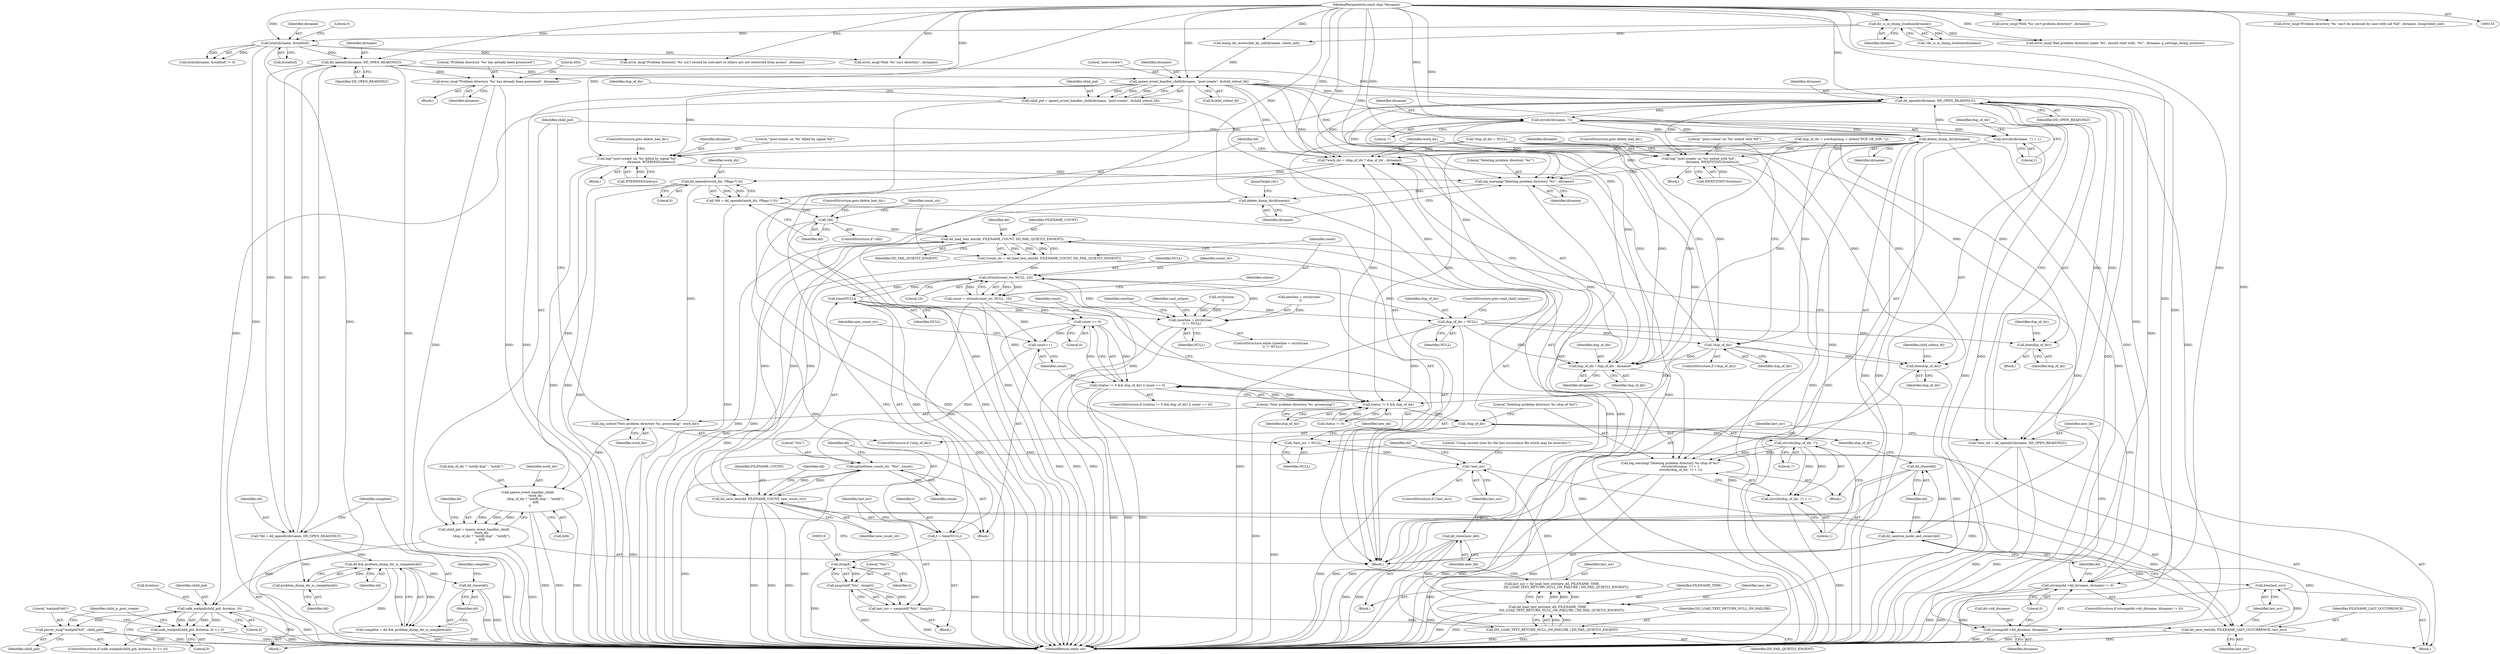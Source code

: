 digraph "0_abrt_8939398b82006ba1fec4ed491339fc075f43fc7c_0@API" {
"1000219" [label="(Call,dd_opendir(dirname, DD_OPEN_READONLY))"];
"1000154" [label="(Call,lstat(dirname, &statbuf))"];
"1000138" [label="(Call,dir_is_in_dump_location(dirname))"];
"1000134" [label="(MethodParameterIn,const char *dirname)"];
"1000217" [label="(Call,*dd = dd_opendir(dirname, DD_OPEN_READONLY))"];
"1000225" [label="(Call,dd && problem_dump_dir_is_complete(dd))"];
"1000223" [label="(Call,complete = dd && problem_dump_dir_is_complete(dd))"];
"1000229" [label="(Call,dd_close(dd))"];
"1000227" [label="(Call,problem_dump_dir_is_complete(dd))"];
"1000234" [label="(Call,error_msg(\"Problem directory '%s' has already been processed\", dirname))"];
"1000268" [label="(Call,spawn_event_handler_child(dirname, \"post-create\", &child_stdout_fd))"];
"1000266" [label="(Call,child_pid = spawn_event_handler_child(dirname, \"post-create\", &child_stdout_fd))"];
"1000376" [label="(Call,safe_waitpid(child_pid, &status, 0))"];
"1000375" [label="(Call,safe_waitpid(child_pid, &status, 0) <= 0)"];
"1000382" [label="(Call,perror_msg(\"waitpid(%d)\", child_pid))"];
"1000398" [label="(Call,log(\"'post-create' on '%s' killed by signal %d\",\n                            dirname, WTERMSIG(status)))"];
"1000579" [label="(Call,log_warning(\"Deleting problem directory '%s'\", dirname))"];
"1000582" [label="(Call,delete_dump_dir(dirname))"];
"1000408" [label="(Call,log(\"'post-create' on '%s' exited with %d\",\n                            dirname, WEXITSTATUS(status)))"];
"1000415" [label="(Call,*work_dir = (dup_of_dir ? dup_of_dir : dirname))"];
"1000424" [label="(Call,dd_opendir(work_dir, /*flags:*/ 0))"];
"1000422" [label="(Call,*dd = dd_opendir(work_dir, /*flags:*/ 0))"];
"1000428" [label="(Call,!dd)"];
"1000434" [label="(Call,dd_load_text_ext(dd, FILENAME_COUNT, DD_FAIL_QUIETLY_ENOENT))"];
"1000432" [label="(Call,*count_str = dd_load_text_ext(dd, FILENAME_COUNT, DD_FAIL_QUIETLY_ENOENT))"];
"1000441" [label="(Call,strtoul(count_str, NULL, 10))"];
"1000318" [label="(Call,(newline = strchr(raw, '\n')) != NULL)"];
"1000439" [label="(Call,count = strtoul(count_str, NULL, 10))"];
"1000452" [label="(Call,count == 0)"];
"1000446" [label="(Call,(status != 0 && dup_of_dir) || count == 0)"];
"1000456" [label="(Call,count++)"];
"1000459" [label="(Call,sprintf(new_count_str, \"%lu\", count))"];
"1000463" [label="(Call,dd_save_text(dd, FILENAME_COUNT, new_count_str))"];
"1000521" [label="(Call,dd_save_text(dd, FILENAME_LAST_OCCURRENCE, last_ocr))"];
"1000525" [label="(Call,free(last_ocr))"];
"1000527" [label="(Call,dd_sanitize_mode_and_owner(dd))"];
"1000529" [label="(Call,dd_close(dd))"];
"1000483" [label="(Call,*last_ocr = NULL)"];
"1000504" [label="(Call,!last_ocr)"];
"1000512" [label="(Call,time(NULL))"];
"1000510" [label="(Call,t = time(NULL))"];
"1000518" [label="(Call,(long)t)"];
"1000516" [label="(Call,xasprintf(\"%lu\", (long)t))"];
"1000514" [label="(Call,last_ocr = xasprintf(\"%lu\", (long)t))"];
"1000574" [label="(Call,dup_of_dir = NULL)"];
"1000351" [label="(Call,free(dup_of_dir))"];
"1000405" [label="(Call,!dup_of_dir)"];
"1000417" [label="(Call,dup_of_dir ? dup_of_dir : dirname)"];
"1000447" [label="(Call,status != 0 && dup_of_dir)"];
"1000532" [label="(Call,!dup_of_dir)"];
"1000547" [label="(Call,strrchr(dup_of_dir, '/'))"];
"1000539" [label="(Call,log_warning(\"Deleting problem directory %s (dup of %s)\",\n                    strrchr(dirname, '/') + 1,\n                    strrchr(dup_of_dir, '/') + 1))"];
"1000546" [label="(Call,strrchr(dup_of_dir, '/') + 1)"];
"1000587" [label="(Call,free(dup_of_dir))"];
"1000494" [label="(Call,DD_LOAD_TEXT_RETURN_NULL_ON_FAILURE | DD_FAIL_QUIETLY_ENOENT)"];
"1000491" [label="(Call,dd_load_text_ext(new_dd, FILENAME_TIME,\n                            DD_LOAD_TEXT_RETURN_NULL_ON_FAILURE | DD_FAIL_QUIETLY_ENOENT))"];
"1000489" [label="(Call,last_ocr = dd_load_text_ext(new_dd, FILENAME_TIME,\n                            DD_LOAD_TEXT_RETURN_NULL_ON_FAILURE | DD_FAIL_QUIETLY_ENOENT))"];
"1000497" [label="(Call,dd_close(new_dd))"];
"1000534" [label="(Call,log_notice(\"New problem directory %s, processing\", work_dir))"];
"1000556" [label="(Call,spawn_event_handler_child(\n                work_dir,\n                (dup_of_dir ? \"notify-dup\" : \"notify\"),\n                &fd\n    ))"];
"1000554" [label="(Call,child_pid = spawn_event_handler_child(\n                work_dir,\n                (dup_of_dir ? \"notify-dup\" : \"notify\"),\n                &fd\n    ))"];
"1000468" [label="(Call,strcmp(dd->dd_dirname, dirname) != 0)"];
"1000469" [label="(Call,strcmp(dd->dd_dirname, dirname))"];
"1000479" [label="(Call,dd_opendir(dirname, DD_OPEN_READONLY))"];
"1000477" [label="(Call,*new_dd = dd_opendir(dirname, DD_OPEN_READONLY))"];
"1000542" [label="(Call,strrchr(dirname, '/'))"];
"1000541" [label="(Call,strrchr(dirname, '/') + 1)"];
"1000551" [label="(Call,delete_dump_dir(dirname))"];
"1000440" [label="(Identifier,count)"];
"1000429" [label="(Identifier,dd)"];
"1000471" [label="(Identifier,dd)"];
"1000445" [label="(ControlStructure,if ((status != 0 && dup_of_dir) || count == 0))"];
"1000437" [label="(Identifier,DD_FAIL_QUIETLY_ENOENT)"];
"1000447" [label="(Call,status != 0 && dup_of_dir)"];
"1000514" [label="(Call,last_ocr = xasprintf(\"%lu\", (long)t))"];
"1000419" [label="(Identifier,dup_of_dir)"];
"1000558" [label="(Call,dup_of_dir ? \"notify-dup\" : \"notify\")"];
"1000413" [label="(ControlStructure,goto delete_bad_dir;)"];
"1000530" [label="(Identifier,dd)"];
"1000531" [label="(ControlStructure,if (!dup_of_dir))"];
"1000452" [label="(Call,count == 0)"];
"1000435" [label="(Identifier,dd)"];
"1000495" [label="(Identifier,DD_LOAD_TEXT_RETURN_NULL_ON_FAILURE)"];
"1000464" [label="(Identifier,dd)"];
"1000410" [label="(Identifier,dirname)"];
"1000155" [label="(Identifier,dirname)"];
"1000510" [label="(Call,t = time(NULL))"];
"1000550" [label="(Literal,1)"];
"1000417" [label="(Call,dup_of_dir ? dup_of_dir : dirname)"];
"1000453" [label="(Identifier,count)"];
"1000470" [label="(Call,dd->dd_dirname)"];
"1000577" [label="(ControlStructure,goto read_child_output;)"];
"1000404" [label="(ControlStructure,if (!dup_of_dir))"];
"1000223" [label="(Call,complete = dd && problem_dump_dir_is_complete(dd))"];
"1000513" [label="(Identifier,NULL)"];
"1000583" [label="(Identifier,dirname)"];
"1000354" [label="(Identifier,dup_of_dir)"];
"1000138" [label="(Call,dir_is_in_dump_location(dirname))"];
"1000423" [label="(Identifier,dd)"];
"1000442" [label="(Identifier,count_str)"];
"1000590" [label="(Identifier,child_stdout_fd)"];
"1000271" [label="(Call,&child_stdout_fd)"];
"1000433" [label="(Identifier,count_str)"];
"1000528" [label="(Identifier,dd)"];
"1000351" [label="(Call,free(dup_of_dir))"];
"1000444" [label="(Literal,10)"];
"1000533" [label="(Identifier,dup_of_dir)"];
"1000588" [label="(Identifier,dup_of_dir)"];
"1000221" [label="(Identifier,DD_OPEN_READONLY)"];
"1000228" [label="(Identifier,dd)"];
"1000529" [label="(Call,dd_close(dd))"];
"1000522" [label="(Identifier,dd)"];
"1000489" [label="(Call,last_ocr = dd_load_text_ext(new_dd, FILENAME_TIME,\n                            DD_LOAD_TEXT_RETURN_NULL_ON_FAILURE | DD_FAIL_QUIETLY_ENOENT))"];
"1000593" [label="(MethodReturn,static int)"];
"1000565" [label="(Identifier,fd)"];
"1000268" [label="(Call,spawn_event_handler_child(dirname, \"post-create\", &child_stdout_fd))"];
"1000383" [label="(Literal,\"waitpid(%d)\")"];
"1000407" [label="(Block,)"];
"1000400" [label="(Identifier,dirname)"];
"1000353" [label="(Call,dup_of_dir = xstrdup(msg + strlen(\"DUP_OF_DIR: \")))"];
"1000462" [label="(Identifier,count)"];
"1000524" [label="(Identifier,last_ocr)"];
"1000574" [label="(Call,dup_of_dir = NULL)"];
"1000475" [label="(Block,)"];
"1000532" [label="(Call,!dup_of_dir)"];
"1000217" [label="(Call,*dd = dd_opendir(dirname, DD_OPEN_READONLY))"];
"1000477" [label="(Call,*new_dd = dd_opendir(dirname, DD_OPEN_READONLY))"];
"1000493" [label="(Identifier,FILENAME_TIME)"];
"1000543" [label="(Identifier,dirname)"];
"1000546" [label="(Call,strrchr(dup_of_dir, '/') + 1)"];
"1000430" [label="(ControlStructure,goto delete_bad_dir;)"];
"1000575" [label="(Identifier,dup_of_dir)"];
"1000153" [label="(Call,lstat(dirname, &statbuf) != 0)"];
"1000233" [label="(Block,)"];
"1000548" [label="(Identifier,dup_of_dir)"];
"1000211" [label="(Call,error_msg(\"Problem directory '%s' isn't owned by root:abrt or others are not restricted from access\", dirname))"];
"1000425" [label="(Identifier,work_dir)"];
"1000378" [label="(Call,&status)"];
"1000460" [label="(Identifier,new_count_str)"];
"1000135" [label="(Block,)"];
"1000505" [label="(Identifier,last_ocr)"];
"1000397" [label="(Block,)"];
"1000525" [label="(Call,free(last_ocr))"];
"1000427" [label="(ControlStructure,if (!dd))"];
"1000399" [label="(Literal,\"'post-create' on '%s' killed by signal %d\")"];
"1000555" [label="(Identifier,child_pid)"];
"1000468" [label="(Call,strcmp(dd->dd_dirname, dirname) != 0)"];
"1000521" [label="(Call,dd_save_text(dd, FILENAME_LAST_OCCURRENCE, last_ocr))"];
"1000520" [label="(Identifier,t)"];
"1000556" [label="(Call,spawn_event_handler_child(\n                work_dir,\n                (dup_of_dir ? \"notify-dup\" : \"notify\"),\n                &fd\n    ))"];
"1000328" [label="(Identifier,newline)"];
"1000251" [label="(Call,error_msg(\"Path '%s' isn't problem directory\", dirname))"];
"1000382" [label="(Call,perror_msg(\"waitpid(%d)\", child_pid))"];
"1000448" [label="(Call,status != 0)"];
"1000232" [label="(Identifier,complete)"];
"1000527" [label="(Call,dd_sanitize_mode_and_owner(dd))"];
"1000516" [label="(Call,xasprintf(\"%lu\", (long)t))"];
"1000538" [label="(Block,)"];
"1000242" [label="(Call,dump_dir_accessible_by_uid(dirname, client_uid))"];
"1000230" [label="(Identifier,dd)"];
"1000409" [label="(Literal,\"'post-create' on '%s' exited with %d\")"];
"1000547" [label="(Call,strrchr(dup_of_dir, '/'))"];
"1000158" [label="(Literal,0)"];
"1000526" [label="(Identifier,last_ocr)"];
"1000545" [label="(Literal,1)"];
"1000229" [label="(Call,dd_close(dd))"];
"1000137" [label="(Call,!dir_is_in_dump_location(dirname))"];
"1000317" [label="(ControlStructure,while ((newline = strchr(raw, '\n')) != NULL))"];
"1000485" [label="(Identifier,NULL)"];
"1000469" [label="(Call,strcmp(dd->dd_dirname, dirname))"];
"1000490" [label="(Identifier,last_ocr)"];
"1000557" [label="(Identifier,work_dir)"];
"1000267" [label="(Identifier,child_pid)"];
"1000368" [label="(Identifier,cmd_output)"];
"1000165" [label="(Call,error_msg(\"Path '%s' isn't directory\", dirname))"];
"1000496" [label="(Identifier,DD_FAIL_QUIETLY_ENOENT)"];
"1000236" [label="(Identifier,dirname)"];
"1000483" [label="(Call,*last_ocr = NULL)"];
"1000536" [label="(Identifier,work_dir)"];
"1000149" [label="(Block,)"];
"1000398" [label="(Call,log(\"'post-create' on '%s' killed by signal %d\",\n                            dirname, WTERMSIG(status)))"];
"1000377" [label="(Identifier,child_pid)"];
"1000270" [label="(Literal,\"post-create\")"];
"1000540" [label="(Literal,\"Deleting problem directory %s (dup of %s)\")"];
"1000492" [label="(Identifier,new_dd)"];
"1000134" [label="(MethodParameterIn,const char *dirname)"];
"1000535" [label="(Literal,\"New problem directory %s, processing\")"];
"1000235" [label="(Literal,\"Problem directory '%s' has already been processed\")"];
"1000512" [label="(Call,time(NULL))"];
"1000465" [label="(Identifier,FILENAME_COUNT)"];
"1000497" [label="(Call,dd_close(new_dd))"];
"1000238" [label="(Literal,403)"];
"1000375" [label="(Call,safe_waitpid(child_pid, &status, 0) <= 0)"];
"1000474" [label="(Literal,0)"];
"1000376" [label="(Call,safe_waitpid(child_pid, &status, 0))"];
"1000420" [label="(Identifier,dirname)"];
"1000498" [label="(Identifier,new_dd)"];
"1000411" [label="(Call,WEXITSTATUS(status))"];
"1000484" [label="(Identifier,last_ocr)"];
"1000219" [label="(Call,dd_opendir(dirname, DD_OPEN_READONLY))"];
"1000549" [label="(Literal,'/')"];
"1000504" [label="(Call,!last_ocr)"];
"1000401" [label="(Call,WTERMSIG(status))"];
"1000506" [label="(Block,)"];
"1000454" [label="(Literal,0)"];
"1000387" [label="(Identifier,child_is_post_create)"];
"1000256" [label="(Call,error_msg(\"Problem directory '%s' can't be accessed by user with uid %ld\", dirname, (long)client_uid))"];
"1000384" [label="(Identifier,child_pid)"];
"1000141" [label="(Call,error_msg(\"Bad problem directory name '%s', should start with: '%s'\", dirname, g_settings_dump_location))"];
"1000318" [label="(Call,(newline = strchr(raw, '\n')) != NULL)"];
"1000218" [label="(Identifier,dd)"];
"1000461" [label="(Literal,\"%lu\")"];
"1000415" [label="(Call,*work_dir = (dup_of_dir ? dup_of_dir : dirname))"];
"1000582" [label="(Call,delete_dump_dir(dirname))"];
"1000443" [label="(Identifier,NULL)"];
"1000220" [label="(Identifier,dirname)"];
"1000321" [label="(Call,strchr(raw, '\n'))"];
"1000446" [label="(Call,(status != 0 && dup_of_dir) || count == 0)"];
"1000539" [label="(Call,log_warning(\"Deleting problem directory %s (dup of %s)\",\n                    strrchr(dirname, '/') + 1,\n                    strrchr(dup_of_dir, '/') + 1))"];
"1000234" [label="(Call,error_msg(\"Problem directory '%s' has already been processed\", dirname))"];
"1000403" [label="(ControlStructure,goto delete_bad_dir;)"];
"1000491" [label="(Call,dd_load_text_ext(new_dd, FILENAME_TIME,\n                            DD_LOAD_TEXT_RETURN_NULL_ON_FAILURE | DD_FAIL_QUIETLY_ENOENT))"];
"1000479" [label="(Call,dd_opendir(dirname, DD_OPEN_READONLY))"];
"1000408" [label="(Call,log(\"'post-create' on '%s' exited with %d\",\n                            dirname, WEXITSTATUS(status)))"];
"1000463" [label="(Call,dd_save_text(dd, FILENAME_COUNT, new_count_str))"];
"1000580" [label="(Literal,\"Deleting problem directory '%s'\")"];
"1000416" [label="(Identifier,work_dir)"];
"1000224" [label="(Identifier,complete)"];
"1000487" [label="(Identifier,new_dd)"];
"1000508" [label="(Literal,\"Using current time for the last occurrence file which may be incorrect.\")"];
"1000405" [label="(Call,!dup_of_dir)"];
"1000426" [label="(Literal,0)"];
"1000441" [label="(Call,strtoul(count_str, NULL, 10))"];
"1000523" [label="(Identifier,FILENAME_LAST_OCCURRENCE)"];
"1000436" [label="(Identifier,FILENAME_COUNT)"];
"1000324" [label="(Identifier,NULL)"];
"1000380" [label="(Literal,0)"];
"1000466" [label="(Identifier,new_count_str)"];
"1000451" [label="(Identifier,dup_of_dir)"];
"1000449" [label="(Identifier,status)"];
"1000269" [label="(Identifier,dirname)"];
"1000381" [label="(Literal,0)"];
"1000374" [label="(ControlStructure,if (safe_waitpid(child_pid, &status, 0) <= 0))"];
"1000432" [label="(Call,*count_str = dd_load_text_ext(dd, FILENAME_COUNT, DD_FAIL_QUIETLY_ENOENT))"];
"1000406" [label="(Identifier,dup_of_dir)"];
"1000459" [label="(Call,sprintf(new_count_str, \"%lu\", count))"];
"1000554" [label="(Call,child_pid = spawn_event_handler_child(\n                work_dir,\n                (dup_of_dir ? \"notify-dup\" : \"notify\"),\n                &fd\n    ))"];
"1000473" [label="(Identifier,dirname)"];
"1000226" [label="(Identifier,dd)"];
"1000517" [label="(Literal,\"%lu\")"];
"1000541" [label="(Call,strrchr(dirname, '/') + 1)"];
"1000467" [label="(ControlStructure,if (strcmp(dd->dd_dirname, dirname) != 0))"];
"1000552" [label="(Identifier,dirname)"];
"1000274" [label="(Call,*dup_of_dir = NULL)"];
"1000480" [label="(Identifier,dirname)"];
"1000154" [label="(Call,lstat(dirname, &statbuf))"];
"1000542" [label="(Call,strrchr(dirname, '/'))"];
"1000428" [label="(Call,!dd)"];
"1000503" [label="(ControlStructure,if (!last_ocr))"];
"1000456" [label="(Call,count++)"];
"1000418" [label="(Identifier,dup_of_dir)"];
"1000455" [label="(Block,)"];
"1000515" [label="(Identifier,last_ocr)"];
"1000481" [label="(Identifier,DD_OPEN_READONLY)"];
"1000439" [label="(Call,count = strtoul(count_str, NULL, 10))"];
"1000478" [label="(Identifier,new_dd)"];
"1000518" [label="(Call,(long)t)"];
"1000350" [label="(Block,)"];
"1000457" [label="(Identifier,count)"];
"1000266" [label="(Call,child_pid = spawn_event_handler_child(dirname, \"post-create\", &child_stdout_fd))"];
"1000584" [label="(JumpTarget,ret:)"];
"1000424" [label="(Call,dd_opendir(work_dir, /*flags:*/ 0))"];
"1000139" [label="(Identifier,dirname)"];
"1000534" [label="(Call,log_notice(\"New problem directory %s, processing\", work_dir))"];
"1000576" [label="(Identifier,NULL)"];
"1000551" [label="(Call,delete_dump_dir(dirname))"];
"1000581" [label="(Identifier,dirname)"];
"1000511" [label="(Identifier,t)"];
"1000488" [label="(Block,)"];
"1000227" [label="(Call,problem_dump_dir_is_complete(dd))"];
"1000422" [label="(Call,*dd = dd_opendir(work_dir, /*flags:*/ 0))"];
"1000319" [label="(Call,newline = strchr(raw, '\n'))"];
"1000352" [label="(Identifier,dup_of_dir)"];
"1000562" [label="(Call,&fd)"];
"1000494" [label="(Call,DD_LOAD_TEXT_RETURN_NULL_ON_FAILURE | DD_FAIL_QUIETLY_ENOENT)"];
"1000275" [label="(Identifier,dup_of_dir)"];
"1000587" [label="(Call,free(dup_of_dir))"];
"1000434" [label="(Call,dd_load_text_ext(dd, FILENAME_COUNT, DD_FAIL_QUIETLY_ENOENT))"];
"1000225" [label="(Call,dd && problem_dump_dir_is_complete(dd))"];
"1000156" [label="(Call,&statbuf)"];
"1000544" [label="(Literal,'/')"];
"1000579" [label="(Call,log_warning(\"Deleting problem directory '%s'\", dirname))"];
"1000219" -> "1000217"  [label="AST: "];
"1000219" -> "1000221"  [label="CFG: "];
"1000220" -> "1000219"  [label="AST: "];
"1000221" -> "1000219"  [label="AST: "];
"1000217" -> "1000219"  [label="CFG: "];
"1000219" -> "1000593"  [label="DDG: "];
"1000219" -> "1000217"  [label="DDG: "];
"1000219" -> "1000217"  [label="DDG: "];
"1000154" -> "1000219"  [label="DDG: "];
"1000134" -> "1000219"  [label="DDG: "];
"1000219" -> "1000234"  [label="DDG: "];
"1000219" -> "1000268"  [label="DDG: "];
"1000219" -> "1000479"  [label="DDG: "];
"1000154" -> "1000153"  [label="AST: "];
"1000154" -> "1000156"  [label="CFG: "];
"1000155" -> "1000154"  [label="AST: "];
"1000156" -> "1000154"  [label="AST: "];
"1000158" -> "1000154"  [label="CFG: "];
"1000154" -> "1000593"  [label="DDG: "];
"1000154" -> "1000593"  [label="DDG: "];
"1000154" -> "1000153"  [label="DDG: "];
"1000154" -> "1000153"  [label="DDG: "];
"1000138" -> "1000154"  [label="DDG: "];
"1000134" -> "1000154"  [label="DDG: "];
"1000154" -> "1000165"  [label="DDG: "];
"1000154" -> "1000211"  [label="DDG: "];
"1000138" -> "1000137"  [label="AST: "];
"1000138" -> "1000139"  [label="CFG: "];
"1000139" -> "1000138"  [label="AST: "];
"1000137" -> "1000138"  [label="CFG: "];
"1000138" -> "1000137"  [label="DDG: "];
"1000134" -> "1000138"  [label="DDG: "];
"1000138" -> "1000141"  [label="DDG: "];
"1000138" -> "1000242"  [label="DDG: "];
"1000134" -> "1000133"  [label="AST: "];
"1000134" -> "1000593"  [label="DDG: "];
"1000134" -> "1000141"  [label="DDG: "];
"1000134" -> "1000165"  [label="DDG: "];
"1000134" -> "1000211"  [label="DDG: "];
"1000134" -> "1000234"  [label="DDG: "];
"1000134" -> "1000242"  [label="DDG: "];
"1000134" -> "1000251"  [label="DDG: "];
"1000134" -> "1000256"  [label="DDG: "];
"1000134" -> "1000268"  [label="DDG: "];
"1000134" -> "1000398"  [label="DDG: "];
"1000134" -> "1000408"  [label="DDG: "];
"1000134" -> "1000415"  [label="DDG: "];
"1000134" -> "1000417"  [label="DDG: "];
"1000134" -> "1000468"  [label="DDG: "];
"1000134" -> "1000469"  [label="DDG: "];
"1000134" -> "1000479"  [label="DDG: "];
"1000134" -> "1000542"  [label="DDG: "];
"1000134" -> "1000551"  [label="DDG: "];
"1000134" -> "1000579"  [label="DDG: "];
"1000134" -> "1000582"  [label="DDG: "];
"1000217" -> "1000149"  [label="AST: "];
"1000218" -> "1000217"  [label="AST: "];
"1000224" -> "1000217"  [label="CFG: "];
"1000217" -> "1000593"  [label="DDG: "];
"1000217" -> "1000225"  [label="DDG: "];
"1000217" -> "1000227"  [label="DDG: "];
"1000225" -> "1000223"  [label="AST: "];
"1000225" -> "1000226"  [label="CFG: "];
"1000225" -> "1000227"  [label="CFG: "];
"1000226" -> "1000225"  [label="AST: "];
"1000227" -> "1000225"  [label="AST: "];
"1000223" -> "1000225"  [label="CFG: "];
"1000225" -> "1000593"  [label="DDG: "];
"1000225" -> "1000223"  [label="DDG: "];
"1000225" -> "1000223"  [label="DDG: "];
"1000227" -> "1000225"  [label="DDG: "];
"1000225" -> "1000229"  [label="DDG: "];
"1000223" -> "1000149"  [label="AST: "];
"1000224" -> "1000223"  [label="AST: "];
"1000230" -> "1000223"  [label="CFG: "];
"1000223" -> "1000593"  [label="DDG: "];
"1000223" -> "1000593"  [label="DDG: "];
"1000229" -> "1000149"  [label="AST: "];
"1000229" -> "1000230"  [label="CFG: "];
"1000230" -> "1000229"  [label="AST: "];
"1000232" -> "1000229"  [label="CFG: "];
"1000229" -> "1000593"  [label="DDG: "];
"1000229" -> "1000593"  [label="DDG: "];
"1000227" -> "1000228"  [label="CFG: "];
"1000228" -> "1000227"  [label="AST: "];
"1000234" -> "1000233"  [label="AST: "];
"1000234" -> "1000236"  [label="CFG: "];
"1000235" -> "1000234"  [label="AST: "];
"1000236" -> "1000234"  [label="AST: "];
"1000238" -> "1000234"  [label="CFG: "];
"1000234" -> "1000593"  [label="DDG: "];
"1000234" -> "1000593"  [label="DDG: "];
"1000268" -> "1000266"  [label="AST: "];
"1000268" -> "1000271"  [label="CFG: "];
"1000269" -> "1000268"  [label="AST: "];
"1000270" -> "1000268"  [label="AST: "];
"1000271" -> "1000268"  [label="AST: "];
"1000266" -> "1000268"  [label="CFG: "];
"1000268" -> "1000593"  [label="DDG: "];
"1000268" -> "1000593"  [label="DDG: "];
"1000268" -> "1000266"  [label="DDG: "];
"1000268" -> "1000266"  [label="DDG: "];
"1000268" -> "1000266"  [label="DDG: "];
"1000242" -> "1000268"  [label="DDG: "];
"1000268" -> "1000398"  [label="DDG: "];
"1000268" -> "1000408"  [label="DDG: "];
"1000268" -> "1000415"  [label="DDG: "];
"1000268" -> "1000417"  [label="DDG: "];
"1000268" -> "1000468"  [label="DDG: "];
"1000268" -> "1000469"  [label="DDG: "];
"1000268" -> "1000479"  [label="DDG: "];
"1000268" -> "1000542"  [label="DDG: "];
"1000268" -> "1000579"  [label="DDG: "];
"1000266" -> "1000135"  [label="AST: "];
"1000267" -> "1000266"  [label="AST: "];
"1000275" -> "1000266"  [label="CFG: "];
"1000266" -> "1000593"  [label="DDG: "];
"1000266" -> "1000376"  [label="DDG: "];
"1000376" -> "1000375"  [label="AST: "];
"1000376" -> "1000380"  [label="CFG: "];
"1000377" -> "1000376"  [label="AST: "];
"1000378" -> "1000376"  [label="AST: "];
"1000380" -> "1000376"  [label="AST: "];
"1000381" -> "1000376"  [label="CFG: "];
"1000376" -> "1000593"  [label="DDG: "];
"1000376" -> "1000593"  [label="DDG: "];
"1000376" -> "1000375"  [label="DDG: "];
"1000376" -> "1000375"  [label="DDG: "];
"1000376" -> "1000375"  [label="DDG: "];
"1000554" -> "1000376"  [label="DDG: "];
"1000376" -> "1000382"  [label="DDG: "];
"1000375" -> "1000374"  [label="AST: "];
"1000375" -> "1000381"  [label="CFG: "];
"1000381" -> "1000375"  [label="AST: "];
"1000383" -> "1000375"  [label="CFG: "];
"1000387" -> "1000375"  [label="CFG: "];
"1000375" -> "1000593"  [label="DDG: "];
"1000375" -> "1000593"  [label="DDG: "];
"1000382" -> "1000374"  [label="AST: "];
"1000382" -> "1000384"  [label="CFG: "];
"1000383" -> "1000382"  [label="AST: "];
"1000384" -> "1000382"  [label="AST: "];
"1000387" -> "1000382"  [label="CFG: "];
"1000382" -> "1000593"  [label="DDG: "];
"1000382" -> "1000593"  [label="DDG: "];
"1000398" -> "1000397"  [label="AST: "];
"1000398" -> "1000401"  [label="CFG: "];
"1000399" -> "1000398"  [label="AST: "];
"1000400" -> "1000398"  [label="AST: "];
"1000401" -> "1000398"  [label="AST: "];
"1000403" -> "1000398"  [label="CFG: "];
"1000398" -> "1000593"  [label="DDG: "];
"1000398" -> "1000593"  [label="DDG: "];
"1000479" -> "1000398"  [label="DDG: "];
"1000551" -> "1000398"  [label="DDG: "];
"1000401" -> "1000398"  [label="DDG: "];
"1000398" -> "1000579"  [label="DDG: "];
"1000579" -> "1000135"  [label="AST: "];
"1000579" -> "1000581"  [label="CFG: "];
"1000580" -> "1000579"  [label="AST: "];
"1000581" -> "1000579"  [label="AST: "];
"1000583" -> "1000579"  [label="CFG: "];
"1000579" -> "1000593"  [label="DDG: "];
"1000408" -> "1000579"  [label="DDG: "];
"1000479" -> "1000579"  [label="DDG: "];
"1000551" -> "1000579"  [label="DDG: "];
"1000579" -> "1000582"  [label="DDG: "];
"1000582" -> "1000135"  [label="AST: "];
"1000582" -> "1000583"  [label="CFG: "];
"1000583" -> "1000582"  [label="AST: "];
"1000584" -> "1000582"  [label="CFG: "];
"1000582" -> "1000593"  [label="DDG: "];
"1000582" -> "1000593"  [label="DDG: "];
"1000408" -> "1000407"  [label="AST: "];
"1000408" -> "1000411"  [label="CFG: "];
"1000409" -> "1000408"  [label="AST: "];
"1000410" -> "1000408"  [label="AST: "];
"1000411" -> "1000408"  [label="AST: "];
"1000413" -> "1000408"  [label="CFG: "];
"1000408" -> "1000593"  [label="DDG: "];
"1000408" -> "1000593"  [label="DDG: "];
"1000479" -> "1000408"  [label="DDG: "];
"1000551" -> "1000408"  [label="DDG: "];
"1000411" -> "1000408"  [label="DDG: "];
"1000415" -> "1000135"  [label="AST: "];
"1000415" -> "1000417"  [label="CFG: "];
"1000416" -> "1000415"  [label="AST: "];
"1000417" -> "1000415"  [label="AST: "];
"1000423" -> "1000415"  [label="CFG: "];
"1000415" -> "1000593"  [label="DDG: "];
"1000574" -> "1000415"  [label="DDG: "];
"1000274" -> "1000415"  [label="DDG: "];
"1000405" -> "1000415"  [label="DDG: "];
"1000353" -> "1000415"  [label="DDG: "];
"1000479" -> "1000415"  [label="DDG: "];
"1000551" -> "1000415"  [label="DDG: "];
"1000415" -> "1000424"  [label="DDG: "];
"1000424" -> "1000422"  [label="AST: "];
"1000424" -> "1000426"  [label="CFG: "];
"1000425" -> "1000424"  [label="AST: "];
"1000426" -> "1000424"  [label="AST: "];
"1000422" -> "1000424"  [label="CFG: "];
"1000424" -> "1000593"  [label="DDG: "];
"1000424" -> "1000422"  [label="DDG: "];
"1000424" -> "1000422"  [label="DDG: "];
"1000424" -> "1000534"  [label="DDG: "];
"1000424" -> "1000556"  [label="DDG: "];
"1000422" -> "1000135"  [label="AST: "];
"1000423" -> "1000422"  [label="AST: "];
"1000429" -> "1000422"  [label="CFG: "];
"1000422" -> "1000593"  [label="DDG: "];
"1000422" -> "1000428"  [label="DDG: "];
"1000428" -> "1000427"  [label="AST: "];
"1000428" -> "1000429"  [label="CFG: "];
"1000429" -> "1000428"  [label="AST: "];
"1000430" -> "1000428"  [label="CFG: "];
"1000433" -> "1000428"  [label="CFG: "];
"1000428" -> "1000593"  [label="DDG: "];
"1000428" -> "1000593"  [label="DDG: "];
"1000428" -> "1000434"  [label="DDG: "];
"1000434" -> "1000432"  [label="AST: "];
"1000434" -> "1000437"  [label="CFG: "];
"1000435" -> "1000434"  [label="AST: "];
"1000436" -> "1000434"  [label="AST: "];
"1000437" -> "1000434"  [label="AST: "];
"1000432" -> "1000434"  [label="CFG: "];
"1000434" -> "1000593"  [label="DDG: "];
"1000434" -> "1000593"  [label="DDG: "];
"1000434" -> "1000432"  [label="DDG: "];
"1000434" -> "1000432"  [label="DDG: "];
"1000434" -> "1000432"  [label="DDG: "];
"1000463" -> "1000434"  [label="DDG: "];
"1000494" -> "1000434"  [label="DDG: "];
"1000434" -> "1000463"  [label="DDG: "];
"1000434" -> "1000463"  [label="DDG: "];
"1000434" -> "1000494"  [label="DDG: "];
"1000434" -> "1000527"  [label="DDG: "];
"1000432" -> "1000135"  [label="AST: "];
"1000433" -> "1000432"  [label="AST: "];
"1000440" -> "1000432"  [label="CFG: "];
"1000432" -> "1000593"  [label="DDG: "];
"1000432" -> "1000441"  [label="DDG: "];
"1000441" -> "1000439"  [label="AST: "];
"1000441" -> "1000444"  [label="CFG: "];
"1000442" -> "1000441"  [label="AST: "];
"1000443" -> "1000441"  [label="AST: "];
"1000444" -> "1000441"  [label="AST: "];
"1000439" -> "1000441"  [label="CFG: "];
"1000441" -> "1000593"  [label="DDG: "];
"1000441" -> "1000318"  [label="DDG: "];
"1000441" -> "1000439"  [label="DDG: "];
"1000441" -> "1000439"  [label="DDG: "];
"1000441" -> "1000439"  [label="DDG: "];
"1000318" -> "1000441"  [label="DDG: "];
"1000512" -> "1000441"  [label="DDG: "];
"1000441" -> "1000483"  [label="DDG: "];
"1000441" -> "1000512"  [label="DDG: "];
"1000441" -> "1000574"  [label="DDG: "];
"1000318" -> "1000317"  [label="AST: "];
"1000318" -> "1000324"  [label="CFG: "];
"1000319" -> "1000318"  [label="AST: "];
"1000324" -> "1000318"  [label="AST: "];
"1000328" -> "1000318"  [label="CFG: "];
"1000368" -> "1000318"  [label="CFG: "];
"1000318" -> "1000593"  [label="DDG: "];
"1000318" -> "1000593"  [label="DDG: "];
"1000319" -> "1000318"  [label="DDG: "];
"1000321" -> "1000318"  [label="DDG: "];
"1000321" -> "1000318"  [label="DDG: "];
"1000512" -> "1000318"  [label="DDG: "];
"1000439" -> "1000135"  [label="AST: "];
"1000440" -> "1000439"  [label="AST: "];
"1000449" -> "1000439"  [label="CFG: "];
"1000439" -> "1000593"  [label="DDG: "];
"1000439" -> "1000593"  [label="DDG: "];
"1000439" -> "1000452"  [label="DDG: "];
"1000439" -> "1000456"  [label="DDG: "];
"1000452" -> "1000446"  [label="AST: "];
"1000452" -> "1000454"  [label="CFG: "];
"1000453" -> "1000452"  [label="AST: "];
"1000454" -> "1000452"  [label="AST: "];
"1000446" -> "1000452"  [label="CFG: "];
"1000452" -> "1000593"  [label="DDG: "];
"1000452" -> "1000446"  [label="DDG: "];
"1000452" -> "1000446"  [label="DDG: "];
"1000452" -> "1000456"  [label="DDG: "];
"1000446" -> "1000445"  [label="AST: "];
"1000446" -> "1000447"  [label="CFG: "];
"1000447" -> "1000446"  [label="AST: "];
"1000457" -> "1000446"  [label="CFG: "];
"1000528" -> "1000446"  [label="CFG: "];
"1000446" -> "1000593"  [label="DDG: "];
"1000446" -> "1000593"  [label="DDG: "];
"1000446" -> "1000593"  [label="DDG: "];
"1000447" -> "1000446"  [label="DDG: "];
"1000447" -> "1000446"  [label="DDG: "];
"1000456" -> "1000455"  [label="AST: "];
"1000456" -> "1000457"  [label="CFG: "];
"1000457" -> "1000456"  [label="AST: "];
"1000460" -> "1000456"  [label="CFG: "];
"1000456" -> "1000459"  [label="DDG: "];
"1000459" -> "1000455"  [label="AST: "];
"1000459" -> "1000462"  [label="CFG: "];
"1000460" -> "1000459"  [label="AST: "];
"1000461" -> "1000459"  [label="AST: "];
"1000462" -> "1000459"  [label="AST: "];
"1000464" -> "1000459"  [label="CFG: "];
"1000459" -> "1000593"  [label="DDG: "];
"1000459" -> "1000593"  [label="DDG: "];
"1000463" -> "1000459"  [label="DDG: "];
"1000459" -> "1000463"  [label="DDG: "];
"1000463" -> "1000455"  [label="AST: "];
"1000463" -> "1000466"  [label="CFG: "];
"1000464" -> "1000463"  [label="AST: "];
"1000465" -> "1000463"  [label="AST: "];
"1000466" -> "1000463"  [label="AST: "];
"1000471" -> "1000463"  [label="CFG: "];
"1000463" -> "1000593"  [label="DDG: "];
"1000463" -> "1000593"  [label="DDG: "];
"1000463" -> "1000593"  [label="DDG: "];
"1000463" -> "1000521"  [label="DDG: "];
"1000463" -> "1000527"  [label="DDG: "];
"1000521" -> "1000475"  [label="AST: "];
"1000521" -> "1000524"  [label="CFG: "];
"1000522" -> "1000521"  [label="AST: "];
"1000523" -> "1000521"  [label="AST: "];
"1000524" -> "1000521"  [label="AST: "];
"1000526" -> "1000521"  [label="CFG: "];
"1000521" -> "1000593"  [label="DDG: "];
"1000521" -> "1000593"  [label="DDG: "];
"1000514" -> "1000521"  [label="DDG: "];
"1000504" -> "1000521"  [label="DDG: "];
"1000521" -> "1000525"  [label="DDG: "];
"1000521" -> "1000527"  [label="DDG: "];
"1000525" -> "1000475"  [label="AST: "];
"1000525" -> "1000526"  [label="CFG: "];
"1000526" -> "1000525"  [label="AST: "];
"1000528" -> "1000525"  [label="CFG: "];
"1000525" -> "1000593"  [label="DDG: "];
"1000527" -> "1000135"  [label="AST: "];
"1000527" -> "1000528"  [label="CFG: "];
"1000528" -> "1000527"  [label="AST: "];
"1000530" -> "1000527"  [label="CFG: "];
"1000527" -> "1000593"  [label="DDG: "];
"1000527" -> "1000529"  [label="DDG: "];
"1000529" -> "1000135"  [label="AST: "];
"1000529" -> "1000530"  [label="CFG: "];
"1000530" -> "1000529"  [label="AST: "];
"1000533" -> "1000529"  [label="CFG: "];
"1000529" -> "1000593"  [label="DDG: "];
"1000529" -> "1000593"  [label="DDG: "];
"1000483" -> "1000475"  [label="AST: "];
"1000483" -> "1000485"  [label="CFG: "];
"1000484" -> "1000483"  [label="AST: "];
"1000485" -> "1000483"  [label="AST: "];
"1000487" -> "1000483"  [label="CFG: "];
"1000483" -> "1000504"  [label="DDG: "];
"1000504" -> "1000503"  [label="AST: "];
"1000504" -> "1000505"  [label="CFG: "];
"1000505" -> "1000504"  [label="AST: "];
"1000508" -> "1000504"  [label="CFG: "];
"1000522" -> "1000504"  [label="CFG: "];
"1000504" -> "1000593"  [label="DDG: "];
"1000489" -> "1000504"  [label="DDG: "];
"1000512" -> "1000510"  [label="AST: "];
"1000512" -> "1000513"  [label="CFG: "];
"1000513" -> "1000512"  [label="AST: "];
"1000510" -> "1000512"  [label="CFG: "];
"1000512" -> "1000510"  [label="DDG: "];
"1000512" -> "1000574"  [label="DDG: "];
"1000510" -> "1000506"  [label="AST: "];
"1000511" -> "1000510"  [label="AST: "];
"1000515" -> "1000510"  [label="CFG: "];
"1000510" -> "1000593"  [label="DDG: "];
"1000510" -> "1000518"  [label="DDG: "];
"1000518" -> "1000516"  [label="AST: "];
"1000518" -> "1000520"  [label="CFG: "];
"1000519" -> "1000518"  [label="AST: "];
"1000520" -> "1000518"  [label="AST: "];
"1000516" -> "1000518"  [label="CFG: "];
"1000518" -> "1000593"  [label="DDG: "];
"1000518" -> "1000516"  [label="DDG: "];
"1000516" -> "1000514"  [label="AST: "];
"1000517" -> "1000516"  [label="AST: "];
"1000514" -> "1000516"  [label="CFG: "];
"1000516" -> "1000593"  [label="DDG: "];
"1000516" -> "1000514"  [label="DDG: "];
"1000516" -> "1000514"  [label="DDG: "];
"1000514" -> "1000506"  [label="AST: "];
"1000515" -> "1000514"  [label="AST: "];
"1000522" -> "1000514"  [label="CFG: "];
"1000514" -> "1000593"  [label="DDG: "];
"1000574" -> "1000135"  [label="AST: "];
"1000574" -> "1000576"  [label="CFG: "];
"1000575" -> "1000574"  [label="AST: "];
"1000576" -> "1000574"  [label="AST: "];
"1000577" -> "1000574"  [label="CFG: "];
"1000574" -> "1000593"  [label="DDG: "];
"1000574" -> "1000351"  [label="DDG: "];
"1000574" -> "1000405"  [label="DDG: "];
"1000574" -> "1000417"  [label="DDG: "];
"1000574" -> "1000447"  [label="DDG: "];
"1000574" -> "1000587"  [label="DDG: "];
"1000351" -> "1000350"  [label="AST: "];
"1000351" -> "1000352"  [label="CFG: "];
"1000352" -> "1000351"  [label="AST: "];
"1000354" -> "1000351"  [label="CFG: "];
"1000274" -> "1000351"  [label="DDG: "];
"1000353" -> "1000351"  [label="DDG: "];
"1000405" -> "1000404"  [label="AST: "];
"1000405" -> "1000406"  [label="CFG: "];
"1000406" -> "1000405"  [label="AST: "];
"1000409" -> "1000405"  [label="CFG: "];
"1000416" -> "1000405"  [label="CFG: "];
"1000405" -> "1000593"  [label="DDG: "];
"1000274" -> "1000405"  [label="DDG: "];
"1000353" -> "1000405"  [label="DDG: "];
"1000405" -> "1000417"  [label="DDG: "];
"1000405" -> "1000447"  [label="DDG: "];
"1000405" -> "1000587"  [label="DDG: "];
"1000417" -> "1000419"  [label="CFG: "];
"1000417" -> "1000420"  [label="CFG: "];
"1000418" -> "1000417"  [label="AST: "];
"1000419" -> "1000417"  [label="AST: "];
"1000420" -> "1000417"  [label="AST: "];
"1000417" -> "1000593"  [label="DDG: "];
"1000274" -> "1000417"  [label="DDG: "];
"1000353" -> "1000417"  [label="DDG: "];
"1000479" -> "1000417"  [label="DDG: "];
"1000551" -> "1000417"  [label="DDG: "];
"1000447" -> "1000448"  [label="CFG: "];
"1000447" -> "1000451"  [label="CFG: "];
"1000448" -> "1000447"  [label="AST: "];
"1000451" -> "1000447"  [label="AST: "];
"1000453" -> "1000447"  [label="CFG: "];
"1000447" -> "1000593"  [label="DDG: "];
"1000448" -> "1000447"  [label="DDG: "];
"1000448" -> "1000447"  [label="DDG: "];
"1000274" -> "1000447"  [label="DDG: "];
"1000353" -> "1000447"  [label="DDG: "];
"1000447" -> "1000532"  [label="DDG: "];
"1000532" -> "1000531"  [label="AST: "];
"1000532" -> "1000533"  [label="CFG: "];
"1000533" -> "1000532"  [label="AST: "];
"1000535" -> "1000532"  [label="CFG: "];
"1000540" -> "1000532"  [label="CFG: "];
"1000532" -> "1000593"  [label="DDG: "];
"1000532" -> "1000547"  [label="DDG: "];
"1000547" -> "1000546"  [label="AST: "];
"1000547" -> "1000549"  [label="CFG: "];
"1000548" -> "1000547"  [label="AST: "];
"1000549" -> "1000547"  [label="AST: "];
"1000550" -> "1000547"  [label="CFG: "];
"1000547" -> "1000539"  [label="DDG: "];
"1000547" -> "1000539"  [label="DDG: "];
"1000547" -> "1000546"  [label="DDG: "];
"1000547" -> "1000546"  [label="DDG: "];
"1000539" -> "1000538"  [label="AST: "];
"1000539" -> "1000546"  [label="CFG: "];
"1000540" -> "1000539"  [label="AST: "];
"1000541" -> "1000539"  [label="AST: "];
"1000546" -> "1000539"  [label="AST: "];
"1000552" -> "1000539"  [label="CFG: "];
"1000539" -> "1000593"  [label="DDG: "];
"1000539" -> "1000593"  [label="DDG: "];
"1000539" -> "1000593"  [label="DDG: "];
"1000542" -> "1000539"  [label="DDG: "];
"1000542" -> "1000539"  [label="DDG: "];
"1000546" -> "1000550"  [label="CFG: "];
"1000550" -> "1000546"  [label="AST: "];
"1000546" -> "1000593"  [label="DDG: "];
"1000587" -> "1000135"  [label="AST: "];
"1000587" -> "1000588"  [label="CFG: "];
"1000588" -> "1000587"  [label="AST: "];
"1000590" -> "1000587"  [label="CFG: "];
"1000587" -> "1000593"  [label="DDG: "];
"1000274" -> "1000587"  [label="DDG: "];
"1000353" -> "1000587"  [label="DDG: "];
"1000494" -> "1000491"  [label="AST: "];
"1000494" -> "1000496"  [label="CFG: "];
"1000495" -> "1000494"  [label="AST: "];
"1000496" -> "1000494"  [label="AST: "];
"1000491" -> "1000494"  [label="CFG: "];
"1000494" -> "1000593"  [label="DDG: "];
"1000494" -> "1000593"  [label="DDG: "];
"1000494" -> "1000491"  [label="DDG: "];
"1000494" -> "1000491"  [label="DDG: "];
"1000491" -> "1000489"  [label="AST: "];
"1000492" -> "1000491"  [label="AST: "];
"1000493" -> "1000491"  [label="AST: "];
"1000489" -> "1000491"  [label="CFG: "];
"1000491" -> "1000593"  [label="DDG: "];
"1000491" -> "1000593"  [label="DDG: "];
"1000491" -> "1000489"  [label="DDG: "];
"1000491" -> "1000489"  [label="DDG: "];
"1000491" -> "1000489"  [label="DDG: "];
"1000477" -> "1000491"  [label="DDG: "];
"1000491" -> "1000497"  [label="DDG: "];
"1000489" -> "1000488"  [label="AST: "];
"1000490" -> "1000489"  [label="AST: "];
"1000498" -> "1000489"  [label="CFG: "];
"1000489" -> "1000593"  [label="DDG: "];
"1000497" -> "1000488"  [label="AST: "];
"1000497" -> "1000498"  [label="CFG: "];
"1000498" -> "1000497"  [label="AST: "];
"1000505" -> "1000497"  [label="CFG: "];
"1000497" -> "1000593"  [label="DDG: "];
"1000497" -> "1000593"  [label="DDG: "];
"1000534" -> "1000531"  [label="AST: "];
"1000534" -> "1000536"  [label="CFG: "];
"1000535" -> "1000534"  [label="AST: "];
"1000536" -> "1000534"  [label="AST: "];
"1000555" -> "1000534"  [label="CFG: "];
"1000534" -> "1000593"  [label="DDG: "];
"1000534" -> "1000556"  [label="DDG: "];
"1000556" -> "1000554"  [label="AST: "];
"1000556" -> "1000562"  [label="CFG: "];
"1000557" -> "1000556"  [label="AST: "];
"1000558" -> "1000556"  [label="AST: "];
"1000562" -> "1000556"  [label="AST: "];
"1000554" -> "1000556"  [label="CFG: "];
"1000556" -> "1000593"  [label="DDG: "];
"1000556" -> "1000593"  [label="DDG: "];
"1000556" -> "1000593"  [label="DDG: "];
"1000556" -> "1000554"  [label="DDG: "];
"1000556" -> "1000554"  [label="DDG: "];
"1000556" -> "1000554"  [label="DDG: "];
"1000554" -> "1000135"  [label="AST: "];
"1000555" -> "1000554"  [label="AST: "];
"1000565" -> "1000554"  [label="CFG: "];
"1000554" -> "1000593"  [label="DDG: "];
"1000468" -> "1000467"  [label="AST: "];
"1000468" -> "1000474"  [label="CFG: "];
"1000469" -> "1000468"  [label="AST: "];
"1000474" -> "1000468"  [label="AST: "];
"1000478" -> "1000468"  [label="CFG: "];
"1000528" -> "1000468"  [label="CFG: "];
"1000468" -> "1000593"  [label="DDG: "];
"1000468" -> "1000593"  [label="DDG: "];
"1000479" -> "1000468"  [label="DDG: "];
"1000551" -> "1000468"  [label="DDG: "];
"1000469" -> "1000473"  [label="CFG: "];
"1000470" -> "1000469"  [label="AST: "];
"1000473" -> "1000469"  [label="AST: "];
"1000474" -> "1000469"  [label="CFG: "];
"1000469" -> "1000593"  [label="DDG: "];
"1000469" -> "1000593"  [label="DDG: "];
"1000479" -> "1000469"  [label="DDG: "];
"1000551" -> "1000469"  [label="DDG: "];
"1000479" -> "1000477"  [label="AST: "];
"1000479" -> "1000481"  [label="CFG: "];
"1000480" -> "1000479"  [label="AST: "];
"1000481" -> "1000479"  [label="AST: "];
"1000477" -> "1000479"  [label="CFG: "];
"1000479" -> "1000593"  [label="DDG: "];
"1000479" -> "1000593"  [label="DDG: "];
"1000479" -> "1000477"  [label="DDG: "];
"1000479" -> "1000477"  [label="DDG: "];
"1000551" -> "1000479"  [label="DDG: "];
"1000479" -> "1000542"  [label="DDG: "];
"1000477" -> "1000475"  [label="AST: "];
"1000478" -> "1000477"  [label="AST: "];
"1000484" -> "1000477"  [label="CFG: "];
"1000477" -> "1000593"  [label="DDG: "];
"1000477" -> "1000593"  [label="DDG: "];
"1000542" -> "1000541"  [label="AST: "];
"1000542" -> "1000544"  [label="CFG: "];
"1000543" -> "1000542"  [label="AST: "];
"1000544" -> "1000542"  [label="AST: "];
"1000545" -> "1000542"  [label="CFG: "];
"1000542" -> "1000541"  [label="DDG: "];
"1000542" -> "1000541"  [label="DDG: "];
"1000551" -> "1000542"  [label="DDG: "];
"1000542" -> "1000551"  [label="DDG: "];
"1000541" -> "1000545"  [label="CFG: "];
"1000545" -> "1000541"  [label="AST: "];
"1000548" -> "1000541"  [label="CFG: "];
"1000541" -> "1000593"  [label="DDG: "];
"1000551" -> "1000538"  [label="AST: "];
"1000551" -> "1000552"  [label="CFG: "];
"1000552" -> "1000551"  [label="AST: "];
"1000555" -> "1000551"  [label="CFG: "];
"1000551" -> "1000593"  [label="DDG: "];
"1000551" -> "1000593"  [label="DDG: "];
}
